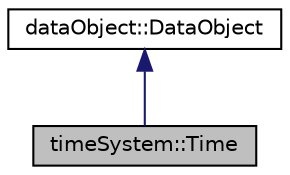 digraph "timeSystem::Time"
{
 // LATEX_PDF_SIZE
  edge [fontname="Helvetica",fontsize="10",labelfontname="Helvetica",labelfontsize="10"];
  node [fontname="Helvetica",fontsize="10",shape=record];
  Node1 [label="timeSystem::Time",height=0.2,width=0.4,color="black", fillcolor="grey75", style="filled", fontcolor="black",tooltip="時間クラス"];
  Node2 -> Node1 [dir="back",color="midnightblue",fontsize="10",style="solid",fontname="Helvetica"];
  Node2 [label="dataObject::DataObject",height=0.2,width=0.4,color="black", fillcolor="white", style="filled",URL="$classdata_object_1_1_data_object.html",tooltip="基本型クラス"];
}
